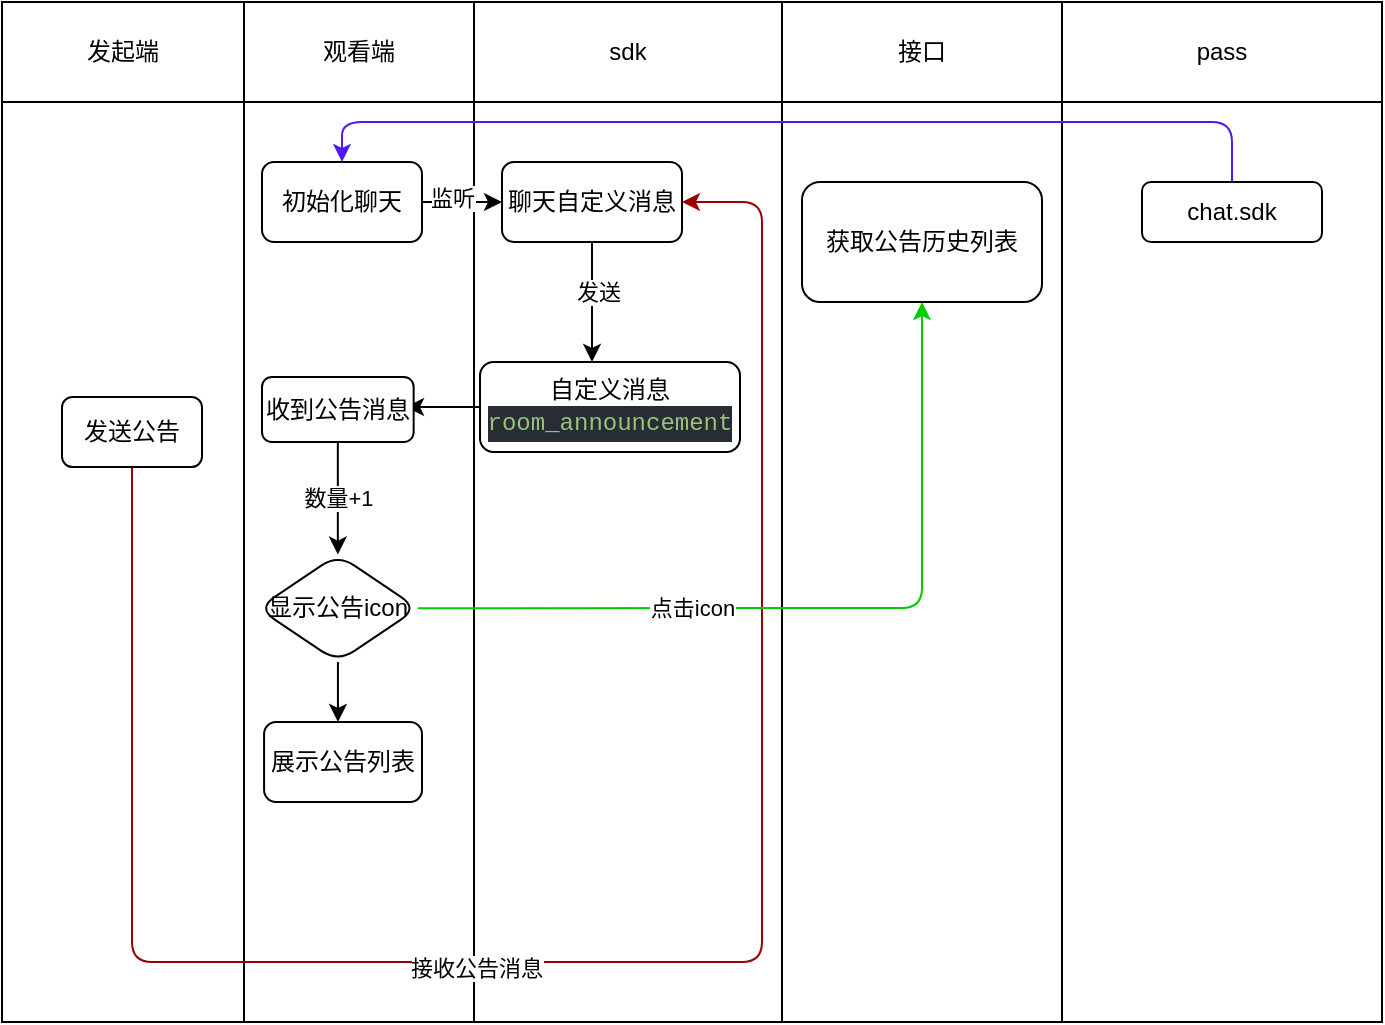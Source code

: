 <mxfile>
    <diagram id="A61v-rfDFG9SlIcPmabe" name="第 1 页">
        <mxGraphModel dx="711" dy="529" grid="1" gridSize="10" guides="1" tooltips="1" connect="1" arrows="1" fold="1" page="1" pageScale="1" pageWidth="827" pageHeight="1169" math="0" shadow="0">
            <root>
                <mxCell id="0"/>
                <mxCell id="1" parent="0"/>
                <mxCell id="29" value="" style="shape=table;startSize=0;container=1;collapsible=0;childLayout=tableLayout;shadow=0;" vertex="1" parent="1">
                    <mxGeometry x="110" y="20" width="690" height="510" as="geometry"/>
                </mxCell>
                <mxCell id="30" value="" style="shape=partialRectangle;collapsible=0;dropTarget=0;pointerEvents=0;fillColor=none;top=0;left=0;bottom=0;right=0;points=[[0,0.5],[1,0.5]];portConstraint=eastwest;shadow=0;" vertex="1" parent="29">
                    <mxGeometry width="690" height="50" as="geometry"/>
                </mxCell>
                <mxCell id="31" value="发起端" style="shape=partialRectangle;html=1;whiteSpace=wrap;connectable=0;overflow=hidden;fillColor=none;top=0;left=0;bottom=0;right=0;pointerEvents=1;shadow=0;" vertex="1" parent="30">
                    <mxGeometry width="121" height="50" as="geometry">
                        <mxRectangle width="121" height="50" as="alternateBounds"/>
                    </mxGeometry>
                </mxCell>
                <mxCell id="32" value="观看端" style="shape=partialRectangle;html=1;whiteSpace=wrap;connectable=0;overflow=hidden;fillColor=none;top=0;left=0;bottom=0;right=0;pointerEvents=1;shadow=0;" vertex="1" parent="30">
                    <mxGeometry x="121" width="115" height="50" as="geometry">
                        <mxRectangle width="115" height="50" as="alternateBounds"/>
                    </mxGeometry>
                </mxCell>
                <mxCell id="33" value="sdk" style="shape=partialRectangle;html=1;whiteSpace=wrap;connectable=0;overflow=hidden;fillColor=none;top=0;left=0;bottom=0;right=0;pointerEvents=1;shadow=0;" vertex="1" parent="30">
                    <mxGeometry x="236" width="154" height="50" as="geometry">
                        <mxRectangle width="154" height="50" as="alternateBounds"/>
                    </mxGeometry>
                </mxCell>
                <mxCell id="34" value="接口" style="shape=partialRectangle;html=1;whiteSpace=wrap;connectable=0;overflow=hidden;fillColor=none;top=0;left=0;bottom=0;right=0;pointerEvents=1;shadow=0;" vertex="1" parent="30">
                    <mxGeometry x="390" width="140" height="50" as="geometry">
                        <mxRectangle width="140" height="50" as="alternateBounds"/>
                    </mxGeometry>
                </mxCell>
                <mxCell id="35" value="pass" style="shape=partialRectangle;html=1;whiteSpace=wrap;connectable=0;overflow=hidden;fillColor=none;top=0;left=0;bottom=0;right=0;pointerEvents=1;shadow=0;" vertex="1" parent="30">
                    <mxGeometry x="530" width="160" height="50" as="geometry">
                        <mxRectangle width="160" height="50" as="alternateBounds"/>
                    </mxGeometry>
                </mxCell>
                <mxCell id="36" value="" style="shape=partialRectangle;collapsible=0;dropTarget=0;pointerEvents=0;fillColor=none;top=0;left=0;bottom=0;right=0;points=[[0,0.5],[1,0.5]];portConstraint=eastwest;shadow=0;" vertex="1" parent="29">
                    <mxGeometry y="50" width="690" height="460" as="geometry"/>
                </mxCell>
                <mxCell id="37" value="" style="shape=partialRectangle;html=1;whiteSpace=wrap;connectable=0;overflow=hidden;fillColor=none;top=0;left=0;bottom=0;right=0;pointerEvents=1;shadow=0;" vertex="1" parent="36">
                    <mxGeometry width="121" height="460" as="geometry">
                        <mxRectangle width="121" height="460" as="alternateBounds"/>
                    </mxGeometry>
                </mxCell>
                <mxCell id="38" value="" style="shape=partialRectangle;html=1;whiteSpace=wrap;connectable=0;overflow=hidden;fillColor=none;top=0;left=0;bottom=0;right=0;pointerEvents=1;shadow=0;" vertex="1" parent="36">
                    <mxGeometry x="121" width="115" height="460" as="geometry">
                        <mxRectangle width="115" height="460" as="alternateBounds"/>
                    </mxGeometry>
                </mxCell>
                <mxCell id="39" value="" style="shape=partialRectangle;html=1;whiteSpace=wrap;connectable=0;overflow=hidden;fillColor=none;top=0;left=0;bottom=0;right=0;pointerEvents=1;shadow=0;" vertex="1" parent="36">
                    <mxGeometry x="236" width="154" height="460" as="geometry">
                        <mxRectangle width="154" height="460" as="alternateBounds"/>
                    </mxGeometry>
                </mxCell>
                <mxCell id="40" value="" style="shape=partialRectangle;html=1;whiteSpace=wrap;connectable=0;overflow=hidden;fillColor=none;top=0;left=0;bottom=0;right=0;pointerEvents=1;shadow=0;" vertex="1" parent="36">
                    <mxGeometry x="390" width="140" height="460" as="geometry">
                        <mxRectangle width="140" height="460" as="alternateBounds"/>
                    </mxGeometry>
                </mxCell>
                <mxCell id="41" value="" style="shape=partialRectangle;html=1;whiteSpace=wrap;connectable=0;overflow=hidden;fillColor=none;top=0;left=0;bottom=0;right=0;pointerEvents=1;shadow=0;" vertex="1" parent="36">
                    <mxGeometry x="530" width="160" height="460" as="geometry">
                        <mxRectangle width="160" height="460" as="alternateBounds"/>
                    </mxGeometry>
                </mxCell>
                <mxCell id="69" value="" style="edgeStyle=none;html=1;entryX=1;entryY=0.5;entryDx=0;entryDy=0;fillColor=#FF3333;strokeColor=#990000;" edge="1" parent="1" source="42" target="59">
                    <mxGeometry relative="1" as="geometry">
                        <mxPoint x="175" y="332.5" as="targetPoint"/>
                        <Array as="points">
                            <mxPoint x="175" y="360"/>
                            <mxPoint x="175" y="500"/>
                            <mxPoint x="300" y="500"/>
                            <mxPoint x="490" y="500"/>
                            <mxPoint x="490" y="360"/>
                            <mxPoint x="490" y="235"/>
                            <mxPoint x="490" y="120"/>
                        </Array>
                    </mxGeometry>
                </mxCell>
                <mxCell id="70" value="接收公告消息" style="edgeLabel;html=1;align=center;verticalAlign=middle;resizable=0;points=[];" vertex="1" connectable="0" parent="69">
                    <mxGeometry x="-0.321" y="-3" relative="1" as="geometry">
                        <mxPoint x="86" as="offset"/>
                    </mxGeometry>
                </mxCell>
                <mxCell id="42" value="发送公告" style="rounded=1;whiteSpace=wrap;html=1;shadow=0;" vertex="1" parent="1">
                    <mxGeometry x="140" y="217.5" width="70" height="35" as="geometry"/>
                </mxCell>
                <mxCell id="83" value="" style="edgeStyle=none;html=1;" edge="1" parent="1" source="52" target="59">
                    <mxGeometry relative="1" as="geometry"/>
                </mxCell>
                <mxCell id="89" value="监听" style="edgeLabel;html=1;align=center;verticalAlign=middle;resizable=0;points=[];" vertex="1" connectable="0" parent="83">
                    <mxGeometry x="-0.225" y="2" relative="1" as="geometry">
                        <mxPoint x="-1" as="offset"/>
                    </mxGeometry>
                </mxCell>
                <mxCell id="52" value="初始化聊天" style="rounded=1;whiteSpace=wrap;html=1;shadow=0;" vertex="1" parent="1">
                    <mxGeometry x="240" y="100" width="80" height="40" as="geometry"/>
                </mxCell>
                <mxCell id="67" value="" style="edgeStyle=none;html=1;entryX=0.5;entryY=0;entryDx=0;entryDy=0;strokeColor=#5218F0;" edge="1" parent="1" source="53" target="52">
                    <mxGeometry relative="1" as="geometry">
                        <mxPoint x="510" y="125" as="targetPoint"/>
                        <Array as="points">
                            <mxPoint x="725" y="80"/>
                            <mxPoint x="635" y="80"/>
                            <mxPoint x="280" y="80"/>
                        </Array>
                    </mxGeometry>
                </mxCell>
                <mxCell id="53" value="chat.sdk" style="rounded=1;whiteSpace=wrap;html=1;shadow=0;" vertex="1" parent="1">
                    <mxGeometry x="680" y="110" width="90" height="30" as="geometry"/>
                </mxCell>
                <mxCell id="72" value="" style="edgeStyle=none;html=1;" edge="1" parent="1" source="59">
                    <mxGeometry relative="1" as="geometry">
                        <mxPoint x="405" y="200" as="targetPoint"/>
                    </mxGeometry>
                </mxCell>
                <mxCell id="90" value="发送" style="edgeLabel;html=1;align=center;verticalAlign=middle;resizable=0;points=[];" vertex="1" connectable="0" parent="72">
                    <mxGeometry x="-0.161" y="3" relative="1" as="geometry">
                        <mxPoint as="offset"/>
                    </mxGeometry>
                </mxCell>
                <mxCell id="59" value="聊天自定义消息" style="rounded=1;whiteSpace=wrap;html=1;shadow=0;" vertex="1" parent="1">
                    <mxGeometry x="360" y="100" width="90" height="40" as="geometry"/>
                </mxCell>
                <mxCell id="77" value="" style="edgeStyle=none;html=1;" edge="1" parent="1" source="71">
                    <mxGeometry relative="1" as="geometry">
                        <mxPoint x="312" y="222.5" as="targetPoint"/>
                    </mxGeometry>
                </mxCell>
                <mxCell id="71" value="自定义消息&lt;br&gt;&lt;div style=&quot;color: rgb(171 , 178 , 191) ; background-color: rgb(40 , 44 , 52) ; font-family: &amp;#34;menlo&amp;#34; , &amp;#34;monaco&amp;#34; , &amp;#34;courier new&amp;#34; , monospace ; line-height: 18px&quot;&gt;&lt;span style=&quot;color: #98c379&quot;&gt;room_announcement&lt;/span&gt;&lt;/div&gt;" style="whiteSpace=wrap;html=1;rounded=1;shadow=0;" vertex="1" parent="1">
                    <mxGeometry x="349" y="200" width="130" height="45" as="geometry"/>
                </mxCell>
                <mxCell id="82" value="" style="edgeStyle=none;html=1;" edge="1" parent="1" source="78" target="81">
                    <mxGeometry relative="1" as="geometry"/>
                </mxCell>
                <mxCell id="91" value="数量+1" style="edgeLabel;html=1;align=center;verticalAlign=middle;resizable=0;points=[];" vertex="1" connectable="0" parent="82">
                    <mxGeometry x="-0.004" relative="1" as="geometry">
                        <mxPoint as="offset"/>
                    </mxGeometry>
                </mxCell>
                <mxCell id="78" value="收到公告消息" style="rounded=1;whiteSpace=wrap;html=1;shadow=0;" vertex="1" parent="1">
                    <mxGeometry x="240" y="207.5" width="75.83" height="32.5" as="geometry"/>
                </mxCell>
                <mxCell id="92" value="" style="edgeStyle=none;html=1;entryX=0.5;entryY=1;entryDx=0;entryDy=0;strokeColor=#00CC00;" edge="1" parent="1" source="81" target="84">
                    <mxGeometry relative="1" as="geometry">
                        <mxPoint x="490" y="300" as="targetPoint"/>
                        <Array as="points">
                            <mxPoint x="570" y="323"/>
                        </Array>
                    </mxGeometry>
                </mxCell>
                <mxCell id="93" value="点击icon" style="edgeLabel;html=1;align=center;verticalAlign=middle;resizable=0;points=[];" vertex="1" connectable="0" parent="92">
                    <mxGeometry x="-0.326" relative="1" as="geometry">
                        <mxPoint as="offset"/>
                    </mxGeometry>
                </mxCell>
                <mxCell id="94" value="" style="edgeStyle=none;html=1;" edge="1" parent="1" source="81">
                    <mxGeometry relative="1" as="geometry">
                        <mxPoint x="278" y="380" as="targetPoint"/>
                        <Array as="points">
                            <mxPoint x="278" y="380"/>
                        </Array>
                    </mxGeometry>
                </mxCell>
                <mxCell id="81" value="显示公告icon" style="rhombus;whiteSpace=wrap;html=1;rounded=1;shadow=0;" vertex="1" parent="1">
                    <mxGeometry x="237.92" y="296.25" width="80" height="53.75" as="geometry"/>
                </mxCell>
                <mxCell id="84" value="获取公告历史列表" style="rounded=1;whiteSpace=wrap;html=1;shadow=0;" vertex="1" parent="1">
                    <mxGeometry x="510" y="110" width="120" height="60" as="geometry"/>
                </mxCell>
                <mxCell id="95" value="展示公告列表" style="rounded=1;whiteSpace=wrap;html=1;shadow=0;" vertex="1" parent="1">
                    <mxGeometry x="241.04" y="380" width="78.96" height="40" as="geometry"/>
                </mxCell>
            </root>
        </mxGraphModel>
    </diagram>
</mxfile>